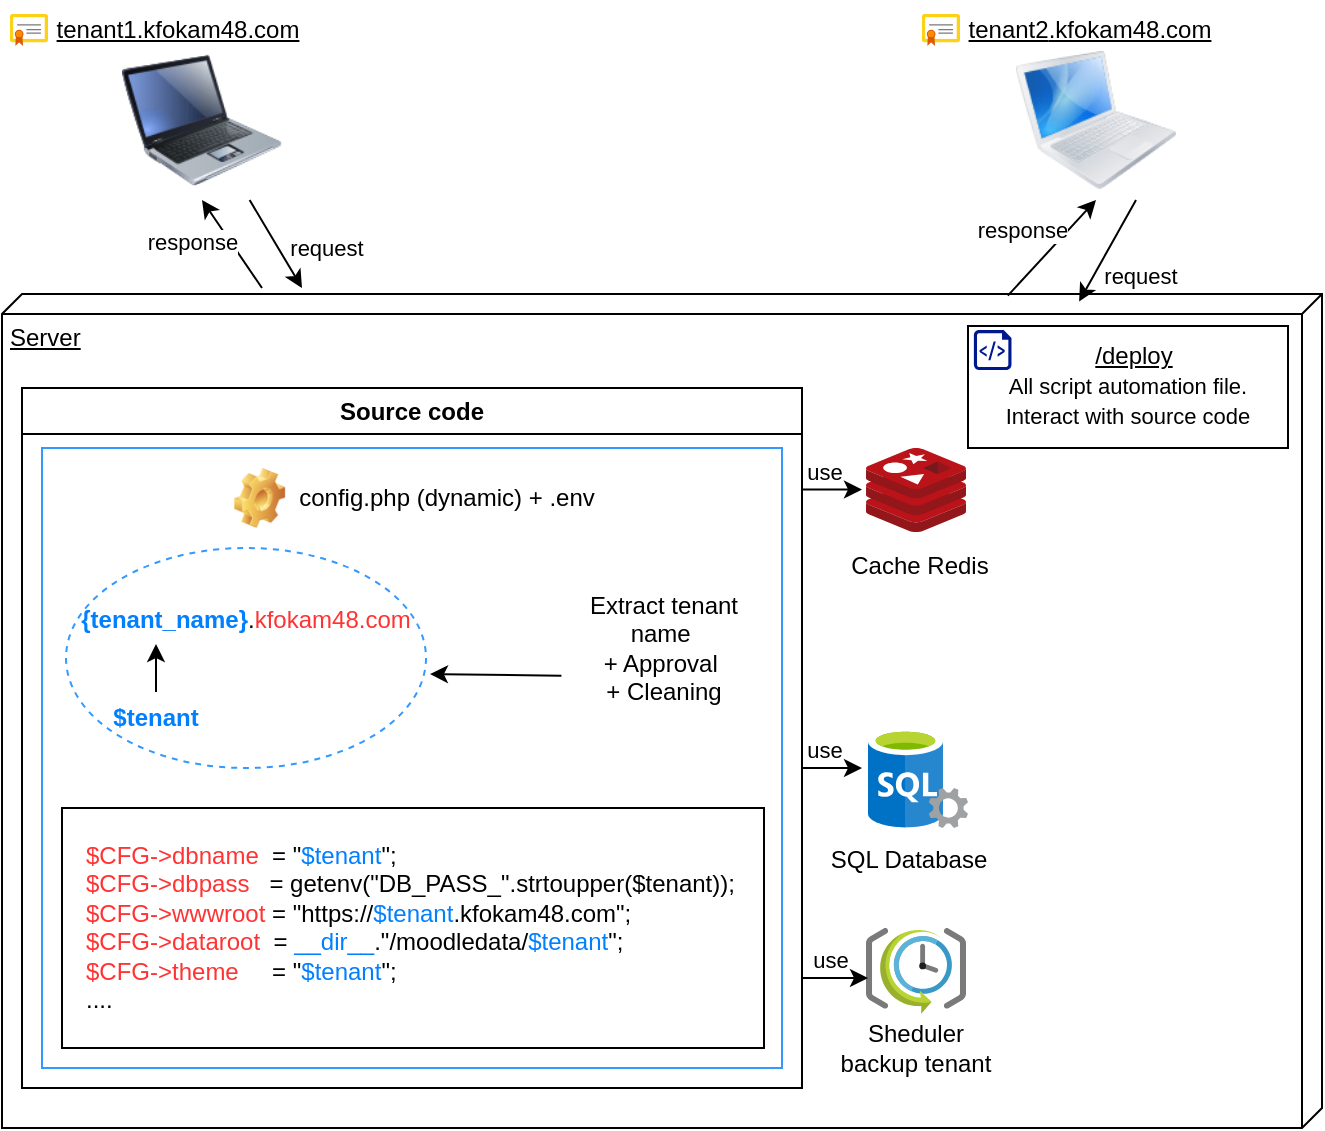 <mxfile version="26.1.1">
  <diagram name="Page-1" id="ge7D1yINWe-RWGV0IXtk">
    <mxGraphModel dx="1026" dy="566" grid="1" gridSize="10" guides="1" tooltips="1" connect="1" arrows="1" fold="1" page="1" pageScale="1" pageWidth="827" pageHeight="1169" math="0" shadow="0">
      <root>
        <mxCell id="0" />
        <mxCell id="1" parent="0" />
        <mxCell id="9J8Sa_pjValASLdkcOcv-4" value="" style="image;html=1;image=img/lib/clip_art/computers/Laptop_128x128.png" vertex="1" parent="1">
          <mxGeometry x="230" y="116" width="80" height="80" as="geometry" />
        </mxCell>
        <mxCell id="9J8Sa_pjValASLdkcOcv-7" value="" style="image;html=1;image=img/lib/clip_art/computers/MacBook_128x128.png" vertex="1" parent="1">
          <mxGeometry x="677" y="116" width="80" height="80" as="geometry" />
        </mxCell>
        <mxCell id="9J8Sa_pjValASLdkcOcv-9" value="&lt;u&gt;tenant1.kfokam48.com&lt;/u&gt;" style="text;html=1;align=center;verticalAlign=middle;whiteSpace=wrap;rounded=0;" vertex="1" parent="1">
          <mxGeometry x="193" y="96" width="130" height="30" as="geometry" />
        </mxCell>
        <mxCell id="9J8Sa_pjValASLdkcOcv-11" value="&lt;u&gt;tenant2&lt;span style=&quot;background-color: transparent; color: light-dark(rgb(0, 0, 0), rgb(255, 255, 255));&quot;&gt;.kfokam48.com&lt;/span&gt;&lt;/u&gt;" style="text;html=1;align=center;verticalAlign=middle;whiteSpace=wrap;rounded=0;" vertex="1" parent="1">
          <mxGeometry x="649" y="96" width="130" height="30" as="geometry" />
        </mxCell>
        <mxCell id="9J8Sa_pjValASLdkcOcv-15" value="Server" style="verticalAlign=top;align=left;spacingTop=8;spacingLeft=2;spacingRight=12;shape=cube;size=10;direction=south;fontStyle=4;html=1;whiteSpace=wrap;" vertex="1" parent="1">
          <mxGeometry x="170" y="243" width="660" height="417" as="geometry" />
        </mxCell>
        <mxCell id="9J8Sa_pjValASLdkcOcv-25" value="Source code" style="swimlane;whiteSpace=wrap;html=1;" vertex="1" parent="1">
          <mxGeometry x="180" y="290" width="390" height="350" as="geometry">
            <mxRectangle x="180" y="290" width="110" height="30" as="alternateBounds" />
          </mxGeometry>
        </mxCell>
        <mxCell id="9J8Sa_pjValASLdkcOcv-30" value="" style="rounded=0;whiteSpace=wrap;html=1;strokeColor=#3399FF;" vertex="1" parent="1">
          <mxGeometry x="190" y="320" width="370" height="310" as="geometry" />
        </mxCell>
        <mxCell id="9J8Sa_pjValASLdkcOcv-31" value="" style="shape=image;html=1;verticalLabelPosition=bottom;verticalAlign=top;imageAspect=1;aspect=fixed;image=img/clipart/Gear_128x128.png" vertex="1" parent="1">
          <mxGeometry x="286" y="330" width="25.57" height="30" as="geometry" />
        </mxCell>
        <mxCell id="9J8Sa_pjValASLdkcOcv-32" value="config.php (dynamic) + .env" style="text;html=1;align=center;verticalAlign=middle;whiteSpace=wrap;rounded=0;" vertex="1" parent="1">
          <mxGeometry x="316" y="330" width="153" height="30" as="geometry" />
        </mxCell>
        <mxCell id="9J8Sa_pjValASLdkcOcv-40" value="" style="ellipse;whiteSpace=wrap;html=1;dashed=1;strokeColor=#3399FF;" vertex="1" parent="1">
          <mxGeometry x="202" y="370" width="180" height="110" as="geometry" />
        </mxCell>
        <mxCell id="9J8Sa_pjValASLdkcOcv-41" value="&lt;font style=&quot;color: rgb(0, 127, 255);&quot;&gt;&lt;b&gt;$tenant&lt;/b&gt;&lt;/font&gt;" style="text;html=1;align=center;verticalAlign=middle;whiteSpace=wrap;rounded=0;" vertex="1" parent="1">
          <mxGeometry x="217" y="444" width="60" height="22" as="geometry" />
        </mxCell>
        <mxCell id="9J8Sa_pjValASLdkcOcv-42" value="&lt;h1 style=&quot;text-align: left; margin-top: 0px;&quot;&gt;&lt;span style=&quot;font-size: 12px;&quot;&gt;&lt;font style=&quot;color: rgb(0, 127, 255);&quot;&gt;{tenant_name}&lt;/font&gt;&lt;/span&gt;&lt;span style=&quot;font-size: 12px; font-weight: 400;&quot;&gt;.&lt;font style=&quot;color: rgb(255, 51, 51);&quot;&gt;kfokam48.com&lt;/font&gt;&lt;/span&gt;&lt;/h1&gt;" style="text;html=1;align=center;verticalAlign=middle;whiteSpace=wrap;rounded=0;" vertex="1" parent="1">
          <mxGeometry x="207" y="400" width="170" height="20" as="geometry" />
        </mxCell>
        <mxCell id="9J8Sa_pjValASLdkcOcv-43" value="" style="endArrow=classic;html=1;rounded=0;exitX=0.5;exitY=0;exitDx=0;exitDy=0;" edge="1" parent="1">
          <mxGeometry width="50" height="50" relative="1" as="geometry">
            <mxPoint x="247" y="442" as="sourcePoint" />
            <mxPoint x="247" y="418" as="targetPoint" />
          </mxGeometry>
        </mxCell>
        <mxCell id="9J8Sa_pjValASLdkcOcv-48" value="Extract tenant name&amp;nbsp;&lt;div&gt;+ Approval&amp;nbsp;&lt;/div&gt;&lt;div&gt;+ Cleaning&lt;/div&gt;" style="text;html=1;align=center;verticalAlign=middle;whiteSpace=wrap;rounded=0;" vertex="1" parent="1">
          <mxGeometry x="451" y="370" width="100" height="100" as="geometry" />
        </mxCell>
        <mxCell id="9J8Sa_pjValASLdkcOcv-49" value="" style="endArrow=classic;html=1;rounded=0;entryX=1.011;entryY=0.573;entryDx=0;entryDy=0;entryPerimeter=0;exitX=-0.013;exitY=0.639;exitDx=0;exitDy=0;exitPerimeter=0;" edge="1" parent="1" source="9J8Sa_pjValASLdkcOcv-48" target="9J8Sa_pjValASLdkcOcv-40">
          <mxGeometry width="50" height="50" relative="1" as="geometry">
            <mxPoint x="420" y="440" as="sourcePoint" />
            <mxPoint x="470" y="390" as="targetPoint" />
          </mxGeometry>
        </mxCell>
        <mxCell id="9J8Sa_pjValASLdkcOcv-50" value="" style="rounded=0;whiteSpace=wrap;html=1;" vertex="1" parent="1">
          <mxGeometry x="200" y="500" width="351" height="120" as="geometry" />
        </mxCell>
        <mxCell id="9J8Sa_pjValASLdkcOcv-52" value="&lt;font style=&quot;color: rgb(255, 51, 51);&quot;&gt;$CFG-&amp;gt;dbname&lt;/font&gt;&amp;nbsp; = &quot;&lt;font style=&quot;color: rgb(0, 127, 255);&quot;&gt;$tenant&lt;/font&gt;&quot;;&lt;div&gt;&lt;font style=&quot;color: rgb(255, 51, 51);&quot;&gt;$CFG-&amp;gt;dbpass&lt;/font&gt;&amp;nbsp; &amp;nbsp;= getenv(&quot;DB_PASS_&quot;.strtoupper($tenant));&lt;/div&gt;&lt;div&gt;&lt;font style=&quot;color: rgb(255, 51, 51);&quot;&gt;$CFG-&amp;gt;wwwroot&lt;/font&gt; = &quot;https://&lt;font style=&quot;color: rgb(0, 127, 255);&quot;&gt;$tenant&lt;/font&gt;.kfokam48.com&quot;;&lt;/div&gt;&lt;div&gt;&lt;font style=&quot;color: rgb(255, 51, 51);&quot;&gt;$CFG-&amp;gt;dataroot&lt;/font&gt;&amp;nbsp; = &lt;font style=&quot;color: rgb(0, 127, 255);&quot;&gt;__dir__&lt;/font&gt;.&quot;/moodledata/&lt;font style=&quot;color: rgb(0, 127, 255);&quot;&gt;$tenant&lt;/font&gt;&quot;;&lt;/div&gt;&lt;div&gt;&lt;font style=&quot;color: rgb(255, 51, 51);&quot;&gt;$CFG-&amp;gt;theme&lt;/font&gt;&amp;nbsp; &amp;nbsp; &amp;nbsp;= &quot;&lt;font style=&quot;color: rgb(0, 127, 255);&quot;&gt;$tenant&lt;/font&gt;&quot;;&lt;/div&gt;&lt;div&gt;....&lt;/div&gt;" style="text;html=1;whiteSpace=wrap;overflow=hidden;rounded=0;" vertex="1" parent="1">
          <mxGeometry x="210" y="510" width="330" height="100" as="geometry" />
        </mxCell>
        <mxCell id="9J8Sa_pjValASLdkcOcv-53" value="" style="endArrow=classic;html=1;rounded=0;" edge="1" parent="1" source="9J8Sa_pjValASLdkcOcv-4">
          <mxGeometry relative="1" as="geometry">
            <mxPoint x="280" y="170" as="sourcePoint" />
            <mxPoint x="320" y="240" as="targetPoint" />
          </mxGeometry>
        </mxCell>
        <mxCell id="9J8Sa_pjValASLdkcOcv-54" value="request" style="edgeLabel;resizable=0;html=1;;align=center;verticalAlign=middle;" connectable="0" vertex="1" parent="9J8Sa_pjValASLdkcOcv-53">
          <mxGeometry relative="1" as="geometry">
            <mxPoint x="25" y="2" as="offset" />
          </mxGeometry>
        </mxCell>
        <mxCell id="9J8Sa_pjValASLdkcOcv-56" value="" style="endArrow=classic;html=1;rounded=0;entryX=0.5;entryY=1;entryDx=0;entryDy=0;" edge="1" parent="1" target="9J8Sa_pjValASLdkcOcv-4">
          <mxGeometry relative="1" as="geometry">
            <mxPoint x="300" y="240" as="sourcePoint" />
            <mxPoint x="280" y="200" as="targetPoint" />
          </mxGeometry>
        </mxCell>
        <mxCell id="9J8Sa_pjValASLdkcOcv-57" value="response" style="edgeLabel;resizable=0;html=1;;align=center;verticalAlign=middle;" connectable="0" vertex="1" parent="9J8Sa_pjValASLdkcOcv-56">
          <mxGeometry relative="1" as="geometry">
            <mxPoint x="-20" y="-1" as="offset" />
          </mxGeometry>
        </mxCell>
        <mxCell id="9J8Sa_pjValASLdkcOcv-58" value="" style="endArrow=classic;html=1;rounded=0;exitX=0.75;exitY=1;exitDx=0;exitDy=0;entryX=0.009;entryY=0.184;entryDx=0;entryDy=0;entryPerimeter=0;" edge="1" parent="1" source="9J8Sa_pjValASLdkcOcv-7" target="9J8Sa_pjValASLdkcOcv-15">
          <mxGeometry relative="1" as="geometry">
            <mxPoint x="281" y="131" as="sourcePoint" />
            <mxPoint x="310" y="250" as="targetPoint" />
          </mxGeometry>
        </mxCell>
        <mxCell id="9J8Sa_pjValASLdkcOcv-59" value="request" style="edgeLabel;resizable=0;html=1;;align=center;verticalAlign=middle;" connectable="0" vertex="1" parent="9J8Sa_pjValASLdkcOcv-58">
          <mxGeometry relative="1" as="geometry">
            <mxPoint x="16" y="12" as="offset" />
          </mxGeometry>
        </mxCell>
        <mxCell id="9J8Sa_pjValASLdkcOcv-60" value="" style="endArrow=classic;html=1;rounded=0;entryX=0.5;entryY=1;entryDx=0;entryDy=0;exitX=0.002;exitY=0.238;exitDx=0;exitDy=0;exitPerimeter=0;" edge="1" parent="1" source="9J8Sa_pjValASLdkcOcv-15" target="9J8Sa_pjValASLdkcOcv-7">
          <mxGeometry relative="1" as="geometry">
            <mxPoint x="444" y="243" as="sourcePoint" />
            <mxPoint x="414" y="133" as="targetPoint" />
          </mxGeometry>
        </mxCell>
        <mxCell id="9J8Sa_pjValASLdkcOcv-61" value="response" style="edgeLabel;resizable=0;html=1;;align=center;verticalAlign=middle;" connectable="0" vertex="1" parent="9J8Sa_pjValASLdkcOcv-60">
          <mxGeometry relative="1" as="geometry">
            <mxPoint x="-15" y="-9" as="offset" />
          </mxGeometry>
        </mxCell>
        <mxCell id="9J8Sa_pjValASLdkcOcv-62" value="" style="image;sketch=0;aspect=fixed;html=1;points=[];align=center;fontSize=12;image=img/lib/mscae/Certificate.svg;" vertex="1" parent="1">
          <mxGeometry x="173.95" y="103" width="19.05" height="16" as="geometry" />
        </mxCell>
        <mxCell id="9J8Sa_pjValASLdkcOcv-63" value="" style="image;sketch=0;aspect=fixed;html=1;points=[];align=center;fontSize=12;image=img/lib/mscae/Certificate.svg;" vertex="1" parent="1">
          <mxGeometry x="629.95" y="103" width="19.05" height="16" as="geometry" />
        </mxCell>
        <mxCell id="9J8Sa_pjValASLdkcOcv-65" value="Cache Redis" style="text;html=1;align=center;verticalAlign=middle;whiteSpace=wrap;rounded=0;" vertex="1" parent="1">
          <mxGeometry x="588.5" y="368" width="80" height="22" as="geometry" />
        </mxCell>
        <mxCell id="9J8Sa_pjValASLdkcOcv-71" value="" style="image;sketch=0;aspect=fixed;html=1;points=[];align=center;fontSize=12;image=img/lib/mscae/Cache_Redis_Product.svg;" vertex="1" parent="1">
          <mxGeometry x="602" y="320" width="50" height="42" as="geometry" />
        </mxCell>
        <mxCell id="9J8Sa_pjValASLdkcOcv-72" value="" style="image;sketch=0;aspect=fixed;html=1;points=[];align=center;fontSize=12;image=img/lib/mscae/SQL_Servers.svg;" vertex="1" parent="1">
          <mxGeometry x="603" y="460" width="50" height="50" as="geometry" />
        </mxCell>
        <mxCell id="9J8Sa_pjValASLdkcOcv-74" value="" style="image;sketch=0;aspect=fixed;html=1;points=[];align=center;fontSize=12;image=img/lib/mscae/SchedulerJobCollection.svg;" vertex="1" parent="1">
          <mxGeometry x="602" y="560" width="50" height="43" as="geometry" />
        </mxCell>
        <mxCell id="9J8Sa_pjValASLdkcOcv-75" value="Sheduler backup tenant" style="text;html=1;align=center;verticalAlign=middle;whiteSpace=wrap;rounded=0;" vertex="1" parent="1">
          <mxGeometry x="587" y="610" width="80" height="20" as="geometry" />
        </mxCell>
        <mxCell id="9J8Sa_pjValASLdkcOcv-76" value="SQL Database" style="text;html=1;align=center;verticalAlign=middle;whiteSpace=wrap;rounded=0;" vertex="1" parent="1">
          <mxGeometry x="580" y="516" width="87" height="20" as="geometry" />
        </mxCell>
        <mxCell id="9J8Sa_pjValASLdkcOcv-77" value="" style="endArrow=classic;html=1;rounded=0;" edge="1" parent="1">
          <mxGeometry relative="1" as="geometry">
            <mxPoint x="570" y="480" as="sourcePoint" />
            <mxPoint x="600" y="480" as="targetPoint" />
            <Array as="points">
              <mxPoint x="580" y="480" />
            </Array>
          </mxGeometry>
        </mxCell>
        <mxCell id="9J8Sa_pjValASLdkcOcv-78" value="use" style="edgeLabel;resizable=0;html=1;;align=center;verticalAlign=middle;" connectable="0" vertex="1" parent="9J8Sa_pjValASLdkcOcv-77">
          <mxGeometry relative="1" as="geometry">
            <mxPoint x="-4" y="-9" as="offset" />
          </mxGeometry>
        </mxCell>
        <mxCell id="9J8Sa_pjValASLdkcOcv-79" value="" style="endArrow=classic;html=1;rounded=0;" edge="1" parent="1">
          <mxGeometry relative="1" as="geometry">
            <mxPoint x="570" y="585" as="sourcePoint" />
            <mxPoint x="603" y="585" as="targetPoint" />
            <Array as="points">
              <mxPoint x="580" y="585" />
            </Array>
          </mxGeometry>
        </mxCell>
        <mxCell id="9J8Sa_pjValASLdkcOcv-80" value="use" style="edgeLabel;resizable=0;html=1;;align=center;verticalAlign=middle;" connectable="0" vertex="1" parent="9J8Sa_pjValASLdkcOcv-79">
          <mxGeometry relative="1" as="geometry">
            <mxPoint x="-3" y="-9" as="offset" />
          </mxGeometry>
        </mxCell>
        <mxCell id="9J8Sa_pjValASLdkcOcv-81" value="" style="endArrow=classic;html=1;rounded=0;" edge="1" parent="1">
          <mxGeometry relative="1" as="geometry">
            <mxPoint x="570" y="340.76" as="sourcePoint" />
            <mxPoint x="600" y="340.76" as="targetPoint" />
            <Array as="points">
              <mxPoint x="580" y="340.76" />
            </Array>
          </mxGeometry>
        </mxCell>
        <mxCell id="9J8Sa_pjValASLdkcOcv-82" value="use" style="edgeLabel;resizable=0;html=1;;align=center;verticalAlign=middle;" connectable="0" vertex="1" parent="9J8Sa_pjValASLdkcOcv-81">
          <mxGeometry relative="1" as="geometry">
            <mxPoint x="-4" y="-9" as="offset" />
          </mxGeometry>
        </mxCell>
        <mxCell id="9J8Sa_pjValASLdkcOcv-103" value="" style="rounded=0;whiteSpace=wrap;html=1;" vertex="1" parent="1">
          <mxGeometry x="653" y="259" width="160" height="61" as="geometry" />
        </mxCell>
        <mxCell id="9J8Sa_pjValASLdkcOcv-104" value="&lt;u&gt;/deploy&lt;/u&gt;" style="text;html=1;align=center;verticalAlign=middle;whiteSpace=wrap;rounded=0;" vertex="1" parent="1">
          <mxGeometry x="705.74" y="264" width="60" height="20" as="geometry" />
        </mxCell>
        <mxCell id="9J8Sa_pjValASLdkcOcv-110" value="&lt;span style=&quot;font-size: 11px; text-wrap-mode: nowrap; background-color: rgb(255, 255, 255);&quot;&gt;All script automation file.&lt;/span&gt;&lt;div&gt;&lt;span style=&quot;font-size: 11px; text-wrap-mode: nowrap; background-color: rgb(255, 255, 255);&quot;&gt;Interact with source code&lt;/span&gt;&lt;/div&gt;" style="text;html=1;align=center;verticalAlign=middle;whiteSpace=wrap;rounded=0;" vertex="1" parent="1">
          <mxGeometry x="670" y="286" width="126" height="20" as="geometry" />
        </mxCell>
        <mxCell id="9J8Sa_pjValASLdkcOcv-111" value="" style="sketch=0;aspect=fixed;pointerEvents=1;shadow=0;dashed=0;html=1;strokeColor=none;labelPosition=center;verticalLabelPosition=bottom;verticalAlign=top;align=center;fillColor=#00188D;shape=mxgraph.azure.script_file" vertex="1" parent="1">
          <mxGeometry x="655.94" y="261" width="18.8" height="20" as="geometry" />
        </mxCell>
      </root>
    </mxGraphModel>
  </diagram>
</mxfile>

